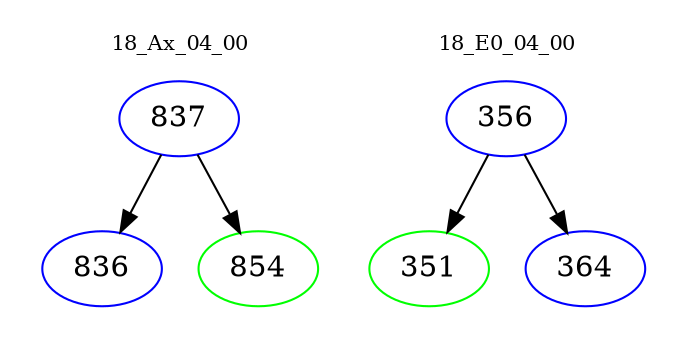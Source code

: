 digraph{
subgraph cluster_0 {
color = white
label = "18_Ax_04_00";
fontsize=10;
T0_837 [label="837", color="blue"]
T0_837 -> T0_836 [color="black"]
T0_836 [label="836", color="blue"]
T0_837 -> T0_854 [color="black"]
T0_854 [label="854", color="green"]
}
subgraph cluster_1 {
color = white
label = "18_E0_04_00";
fontsize=10;
T1_356 [label="356", color="blue"]
T1_356 -> T1_351 [color="black"]
T1_351 [label="351", color="green"]
T1_356 -> T1_364 [color="black"]
T1_364 [label="364", color="blue"]
}
}
